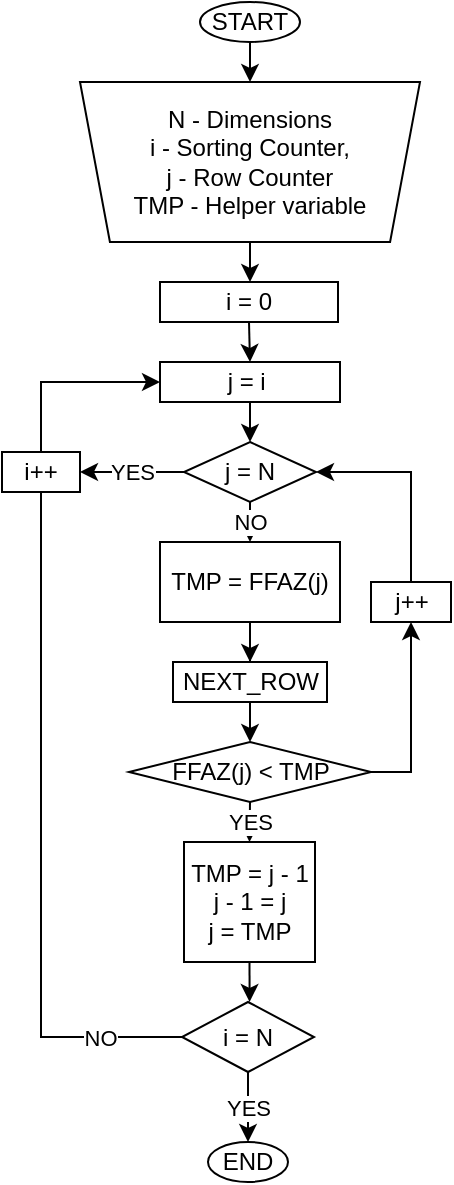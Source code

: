 <mxfile version="15.2.7" type="device"><diagram id="C5RBs43oDa-KdzZeNtuy" name="Page-1"><mxGraphModel dx="1422" dy="822" grid="1" gridSize="10" guides="1" tooltips="1" connect="1" arrows="1" fold="1" page="1" pageScale="1" pageWidth="827" pageHeight="1169" math="0" shadow="0"><root><mxCell id="WIyWlLk6GJQsqaUBKTNV-0"/><mxCell id="WIyWlLk6GJQsqaUBKTNV-1" parent="WIyWlLk6GJQsqaUBKTNV-0"/><mxCell id="L9q59JUHfh7AJaqK9Wri-2" style="edgeStyle=orthogonalEdgeStyle;rounded=0;orthogonalLoop=1;jettySize=auto;html=1;exitX=0.5;exitY=1;exitDx=0;exitDy=0;entryX=0.5;entryY=0;entryDx=0;entryDy=0;" edge="1" parent="WIyWlLk6GJQsqaUBKTNV-1" source="L9q59JUHfh7AJaqK9Wri-0" target="L9q59JUHfh7AJaqK9Wri-1"><mxGeometry relative="1" as="geometry"/></mxCell><mxCell id="L9q59JUHfh7AJaqK9Wri-0" value="START" style="ellipse;whiteSpace=wrap;html=1;" vertex="1" parent="WIyWlLk6GJQsqaUBKTNV-1"><mxGeometry x="389" y="30" width="50" height="20" as="geometry"/></mxCell><mxCell id="L9q59JUHfh7AJaqK9Wri-3" style="edgeStyle=orthogonalEdgeStyle;rounded=0;orthogonalLoop=1;jettySize=auto;html=1;exitX=0.5;exitY=1;exitDx=0;exitDy=0;" edge="1" parent="WIyWlLk6GJQsqaUBKTNV-1" source="L9q59JUHfh7AJaqK9Wri-1" target="L9q59JUHfh7AJaqK9Wri-4"><mxGeometry relative="1" as="geometry"><mxPoint x="414" y="160" as="targetPoint"/></mxGeometry></mxCell><mxCell id="L9q59JUHfh7AJaqK9Wri-1" value="N - Dimensions&lt;br&gt;i - Sorting Counter, &lt;br&gt;j - Row Counter&lt;br&gt;TMP - Helper variable" style="verticalLabelPosition=middle;verticalAlign=middle;html=1;shape=trapezoid;perimeter=trapezoidPerimeter;whiteSpace=wrap;size=0.088;arcSize=10;flipV=1;labelPosition=center;align=center;" vertex="1" parent="WIyWlLk6GJQsqaUBKTNV-1"><mxGeometry x="329" y="70" width="170" height="80" as="geometry"/></mxCell><mxCell id="L9q59JUHfh7AJaqK9Wri-25" style="edgeStyle=orthogonalEdgeStyle;rounded=0;orthogonalLoop=1;jettySize=auto;html=1;exitX=0.5;exitY=1;exitDx=0;exitDy=0;entryX=0.5;entryY=0;entryDx=0;entryDy=0;" edge="1" parent="WIyWlLk6GJQsqaUBKTNV-1" source="L9q59JUHfh7AJaqK9Wri-4" target="L9q59JUHfh7AJaqK9Wri-24"><mxGeometry relative="1" as="geometry"/></mxCell><mxCell id="L9q59JUHfh7AJaqK9Wri-4" value="i = 0" style="rounded=0;whiteSpace=wrap;html=1;" vertex="1" parent="WIyWlLk6GJQsqaUBKTNV-1"><mxGeometry x="369" y="170" width="89" height="20" as="geometry"/></mxCell><mxCell id="L9q59JUHfh7AJaqK9Wri-49" style="edgeStyle=orthogonalEdgeStyle;rounded=0;orthogonalLoop=1;jettySize=auto;html=1;exitX=0.5;exitY=1;exitDx=0;exitDy=0;entryX=0.5;entryY=0;entryDx=0;entryDy=0;" edge="1" parent="WIyWlLk6GJQsqaUBKTNV-1" source="L9q59JUHfh7AJaqK9Wri-24" target="L9q59JUHfh7AJaqK9Wri-27"><mxGeometry relative="1" as="geometry"/></mxCell><mxCell id="L9q59JUHfh7AJaqK9Wri-24" value="j = i&amp;nbsp;" style="rounded=0;whiteSpace=wrap;html=1;" vertex="1" parent="WIyWlLk6GJQsqaUBKTNV-1"><mxGeometry x="369" y="210" width="90" height="20" as="geometry"/></mxCell><mxCell id="L9q59JUHfh7AJaqK9Wri-50" value="NO" style="edgeStyle=orthogonalEdgeStyle;rounded=0;orthogonalLoop=1;jettySize=auto;html=1;exitX=0.5;exitY=1;exitDx=0;exitDy=0;entryX=0.5;entryY=0;entryDx=0;entryDy=0;" edge="1" parent="WIyWlLk6GJQsqaUBKTNV-1" source="L9q59JUHfh7AJaqK9Wri-27" target="L9q59JUHfh7AJaqK9Wri-47"><mxGeometry relative="1" as="geometry"/></mxCell><mxCell id="L9q59JUHfh7AJaqK9Wri-58" value="YES" style="edgeStyle=orthogonalEdgeStyle;rounded=0;orthogonalLoop=1;jettySize=auto;html=1;exitX=0;exitY=0.5;exitDx=0;exitDy=0;entryX=1;entryY=0.5;entryDx=0;entryDy=0;" edge="1" parent="WIyWlLk6GJQsqaUBKTNV-1" source="L9q59JUHfh7AJaqK9Wri-27" target="L9q59JUHfh7AJaqK9Wri-52"><mxGeometry relative="1" as="geometry"/></mxCell><mxCell id="L9q59JUHfh7AJaqK9Wri-27" value="j = N" style="rhombus;whiteSpace=wrap;html=1;" vertex="1" parent="WIyWlLk6GJQsqaUBKTNV-1"><mxGeometry x="381" y="250" width="66" height="30" as="geometry"/></mxCell><mxCell id="L9q59JUHfh7AJaqK9Wri-33" value="YES" style="edgeStyle=orthogonalEdgeStyle;rounded=0;orthogonalLoop=1;jettySize=auto;html=1;exitX=0.5;exitY=1;exitDx=0;exitDy=0;entryX=0.5;entryY=0;entryDx=0;entryDy=0;" edge="1" parent="WIyWlLk6GJQsqaUBKTNV-1" source="L9q59JUHfh7AJaqK9Wri-30" target="L9q59JUHfh7AJaqK9Wri-34"><mxGeometry relative="1" as="geometry"><mxPoint x="413" y="610" as="targetPoint"/></mxGeometry></mxCell><mxCell id="L9q59JUHfh7AJaqK9Wri-30" value="i = N" style="rhombus;whiteSpace=wrap;html=1;" vertex="1" parent="WIyWlLk6GJQsqaUBKTNV-1"><mxGeometry x="380" y="530" width="66" height="35" as="geometry"/></mxCell><mxCell id="L9q59JUHfh7AJaqK9Wri-34" value="END" style="ellipse;whiteSpace=wrap;html=1;" vertex="1" parent="WIyWlLk6GJQsqaUBKTNV-1"><mxGeometry x="393" y="600" width="40" height="20" as="geometry"/></mxCell><mxCell id="L9q59JUHfh7AJaqK9Wri-37" value="" style="edgeStyle=orthogonalEdgeStyle;rounded=0;orthogonalLoop=1;jettySize=auto;html=1;exitX=0.5;exitY=1;exitDx=0;exitDy=0;" edge="1" parent="WIyWlLk6GJQsqaUBKTNV-1" source="L9q59JUHfh7AJaqK9Wri-36" target="L9q59JUHfh7AJaqK9Wri-30"><mxGeometry relative="1" as="geometry"/></mxCell><mxCell id="L9q59JUHfh7AJaqK9Wri-36" value="TMP = j - 1&lt;br&gt;j - 1 = j&lt;br&gt;j = TMP" style="rounded=0;whiteSpace=wrap;html=1;" vertex="1" parent="WIyWlLk6GJQsqaUBKTNV-1"><mxGeometry x="381" y="450" width="65.5" height="60" as="geometry"/></mxCell><mxCell id="L9q59JUHfh7AJaqK9Wri-44" value="YES" style="edgeStyle=orthogonalEdgeStyle;rounded=0;orthogonalLoop=1;jettySize=auto;html=1;exitX=0.5;exitY=1;exitDx=0;exitDy=0;entryX=0.5;entryY=0;entryDx=0;entryDy=0;" edge="1" parent="WIyWlLk6GJQsqaUBKTNV-1" source="L9q59JUHfh7AJaqK9Wri-39" target="L9q59JUHfh7AJaqK9Wri-36"><mxGeometry relative="1" as="geometry"/></mxCell><mxCell id="L9q59JUHfh7AJaqK9Wri-60" style="edgeStyle=orthogonalEdgeStyle;rounded=0;orthogonalLoop=1;jettySize=auto;html=1;exitX=1;exitY=0.5;exitDx=0;exitDy=0;" edge="1" parent="WIyWlLk6GJQsqaUBKTNV-1" source="L9q59JUHfh7AJaqK9Wri-39" target="L9q59JUHfh7AJaqK9Wri-61"><mxGeometry relative="1" as="geometry"><mxPoint x="500" y="300" as="targetPoint"/></mxGeometry></mxCell><mxCell id="L9q59JUHfh7AJaqK9Wri-39" value="FFAZ(j) &amp;lt; TMP" style="rhombus;whiteSpace=wrap;html=1;" vertex="1" parent="WIyWlLk6GJQsqaUBKTNV-1"><mxGeometry x="353.5" y="400" width="121" height="30" as="geometry"/></mxCell><mxCell id="L9q59JUHfh7AJaqK9Wri-46" style="edgeStyle=orthogonalEdgeStyle;rounded=0;orthogonalLoop=1;jettySize=auto;html=1;exitX=0.5;exitY=1;exitDx=0;exitDy=0;" edge="1" parent="WIyWlLk6GJQsqaUBKTNV-1" source="L9q59JUHfh7AJaqK9Wri-47" target="L9q59JUHfh7AJaqK9Wri-48"><mxGeometry relative="1" as="geometry"><mxPoint x="414" y="370" as="targetPoint"/></mxGeometry></mxCell><mxCell id="L9q59JUHfh7AJaqK9Wri-47" value="TMP = FFAZ(j)" style="rounded=0;whiteSpace=wrap;html=1;" vertex="1" parent="WIyWlLk6GJQsqaUBKTNV-1"><mxGeometry x="369" y="300" width="90" height="40" as="geometry"/></mxCell><mxCell id="L9q59JUHfh7AJaqK9Wri-51" style="edgeStyle=orthogonalEdgeStyle;rounded=0;orthogonalLoop=1;jettySize=auto;html=1;exitX=0.5;exitY=1;exitDx=0;exitDy=0;entryX=0.5;entryY=0;entryDx=0;entryDy=0;" edge="1" parent="WIyWlLk6GJQsqaUBKTNV-1" source="L9q59JUHfh7AJaqK9Wri-48" target="L9q59JUHfh7AJaqK9Wri-39"><mxGeometry relative="1" as="geometry"/></mxCell><mxCell id="L9q59JUHfh7AJaqK9Wri-48" value="NEXT_ROW" style="rounded=0;whiteSpace=wrap;html=1;" vertex="1" parent="WIyWlLk6GJQsqaUBKTNV-1"><mxGeometry x="375.5" y="360" width="77" height="20" as="geometry"/></mxCell><mxCell id="L9q59JUHfh7AJaqK9Wri-55" style="edgeStyle=orthogonalEdgeStyle;rounded=0;orthogonalLoop=1;jettySize=auto;html=1;exitX=0.5;exitY=0;exitDx=0;exitDy=0;entryX=0;entryY=0.5;entryDx=0;entryDy=0;" edge="1" parent="WIyWlLk6GJQsqaUBKTNV-1" source="L9q59JUHfh7AJaqK9Wri-52" target="L9q59JUHfh7AJaqK9Wri-24"><mxGeometry relative="1" as="geometry"/></mxCell><mxCell id="L9q59JUHfh7AJaqK9Wri-52" value="i++" style="rounded=0;whiteSpace=wrap;html=1;" vertex="1" parent="WIyWlLk6GJQsqaUBKTNV-1"><mxGeometry x="290" y="255" width="39" height="20" as="geometry"/></mxCell><mxCell id="L9q59JUHfh7AJaqK9Wri-54" value="NO" style="edgeStyle=orthogonalEdgeStyle;rounded=0;orthogonalLoop=1;jettySize=auto;html=1;exitX=0;exitY=0.5;exitDx=0;exitDy=0;entryX=0.5;entryY=1;entryDx=0;entryDy=0;endArrow=none;" edge="1" parent="WIyWlLk6GJQsqaUBKTNV-1" source="L9q59JUHfh7AJaqK9Wri-30" target="L9q59JUHfh7AJaqK9Wri-52"><mxGeometry x="-0.758" relative="1" as="geometry"><mxPoint x="380" y="547.5" as="sourcePoint"/><mxPoint x="369" y="180" as="targetPoint"/><Array as="points"><mxPoint x="310" y="548"/></Array><mxPoint as="offset"/></mxGeometry></mxCell><mxCell id="L9q59JUHfh7AJaqK9Wri-62" style="edgeStyle=orthogonalEdgeStyle;rounded=0;orthogonalLoop=1;jettySize=auto;html=1;exitX=0.5;exitY=0;exitDx=0;exitDy=0;entryX=1;entryY=0.5;entryDx=0;entryDy=0;" edge="1" parent="WIyWlLk6GJQsqaUBKTNV-1" source="L9q59JUHfh7AJaqK9Wri-61" target="L9q59JUHfh7AJaqK9Wri-27"><mxGeometry relative="1" as="geometry"/></mxCell><mxCell id="L9q59JUHfh7AJaqK9Wri-61" value="j++" style="rounded=0;whiteSpace=wrap;html=1;" vertex="1" parent="WIyWlLk6GJQsqaUBKTNV-1"><mxGeometry x="474.5" y="320" width="40" height="20" as="geometry"/></mxCell></root></mxGraphModel></diagram></mxfile>